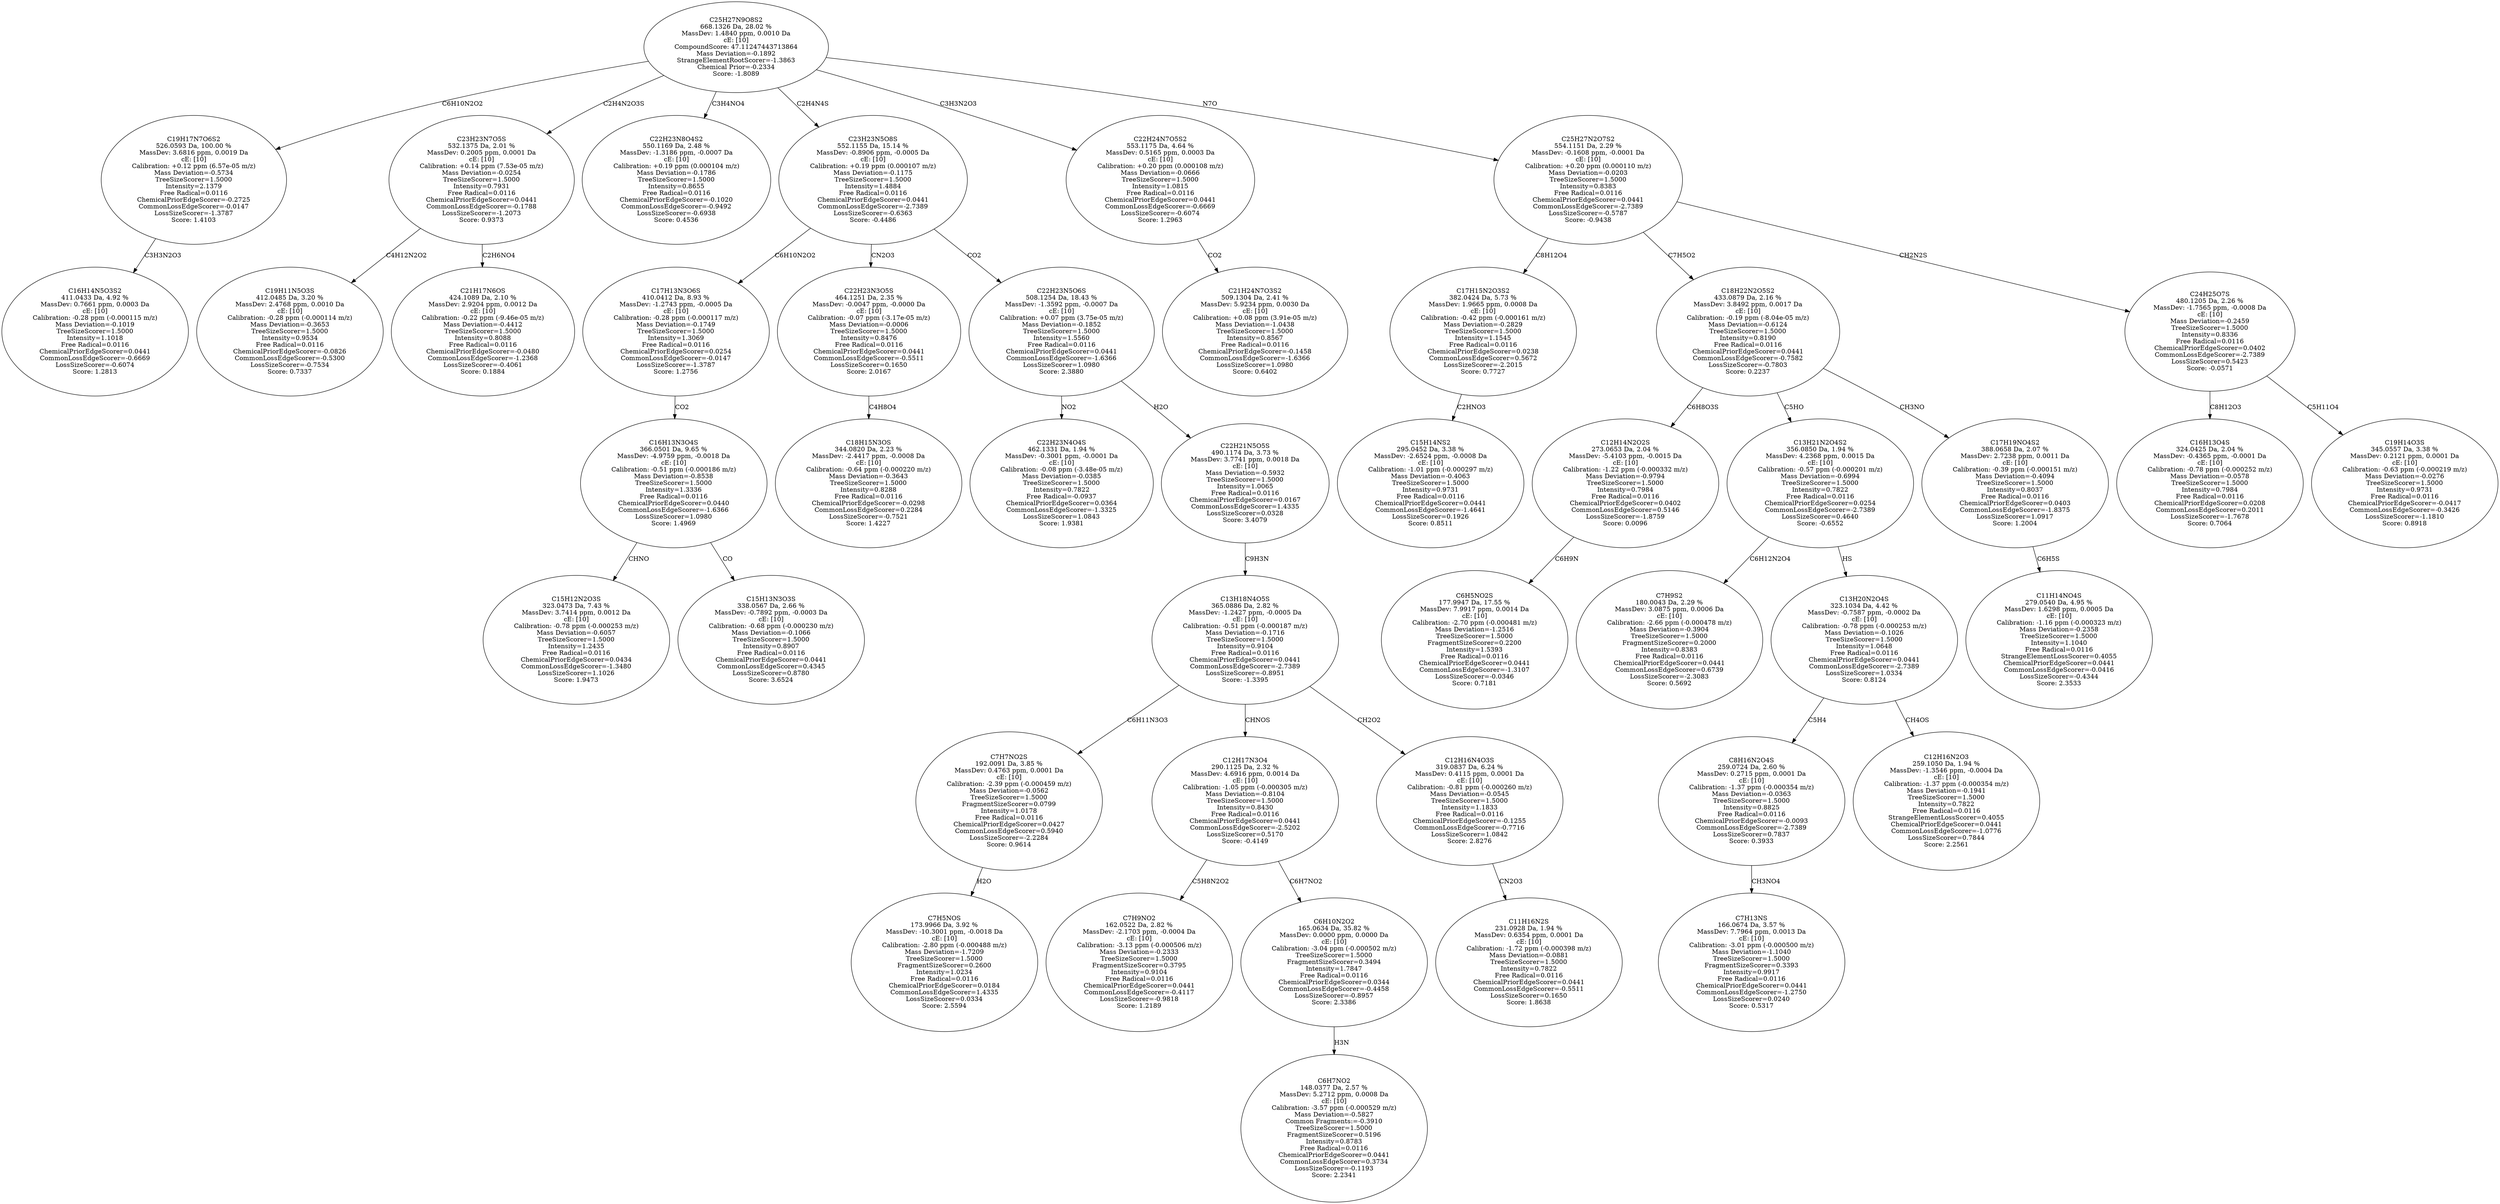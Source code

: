 strict digraph {
v1 [label="C16H14N5O3S2\n411.0433 Da, 4.92 %\nMassDev: 0.7661 ppm, 0.0003 Da\ncE: [10]\nCalibration: -0.28 ppm (-0.000115 m/z)\nMass Deviation=-0.1019\nTreeSizeScorer=1.5000\nIntensity=1.1018\nFree Radical=0.0116\nChemicalPriorEdgeScorer=0.0441\nCommonLossEdgeScorer=-0.6669\nLossSizeScorer=-0.6074\nScore: 1.2813"];
v2 [label="C19H17N7O6S2\n526.0593 Da, 100.00 %\nMassDev: 3.6816 ppm, 0.0019 Da\ncE: [10]\nCalibration: +0.12 ppm (6.57e-05 m/z)\nMass Deviation=-0.5734\nTreeSizeScorer=1.5000\nIntensity=2.1379\nFree Radical=0.0116\nChemicalPriorEdgeScorer=-0.2725\nCommonLossEdgeScorer=-0.0147\nLossSizeScorer=-1.3787\nScore: 1.4103"];
v3 [label="C19H11N5O3S\n412.0485 Da, 3.20 %\nMassDev: 2.4768 ppm, 0.0010 Da\ncE: [10]\nCalibration: -0.28 ppm (-0.000114 m/z)\nMass Deviation=-0.3653\nTreeSizeScorer=1.5000\nIntensity=0.9534\nFree Radical=0.0116\nChemicalPriorEdgeScorer=-0.0826\nCommonLossEdgeScorer=-0.5300\nLossSizeScorer=-0.7534\nScore: 0.7337"];
v4 [label="C21H17N6OS\n424.1089 Da, 2.10 %\nMassDev: 2.9204 ppm, 0.0012 Da\ncE: [10]\nCalibration: -0.22 ppm (-9.46e-05 m/z)\nMass Deviation=-0.4412\nTreeSizeScorer=1.5000\nIntensity=0.8088\nFree Radical=0.0116\nChemicalPriorEdgeScorer=-0.0480\nCommonLossEdgeScorer=-1.2368\nLossSizeScorer=-0.4061\nScore: 0.1884"];
v5 [label="C23H23N7O5S\n532.1375 Da, 2.01 %\nMassDev: 0.2005 ppm, 0.0001 Da\ncE: [10]\nCalibration: +0.14 ppm (7.53e-05 m/z)\nMass Deviation=-0.0254\nTreeSizeScorer=1.5000\nIntensity=0.7931\nFree Radical=0.0116\nChemicalPriorEdgeScorer=0.0441\nCommonLossEdgeScorer=-0.1788\nLossSizeScorer=-1.2073\nScore: 0.9373"];
v6 [label="C22H23N8O4S2\n550.1169 Da, 2.48 %\nMassDev: -1.3186 ppm, -0.0007 Da\ncE: [10]\nCalibration: +0.19 ppm (0.000104 m/z)\nMass Deviation=-0.1786\nTreeSizeScorer=1.5000\nIntensity=0.8655\nFree Radical=0.0116\nChemicalPriorEdgeScorer=-0.1020\nCommonLossEdgeScorer=-0.9492\nLossSizeScorer=-0.6938\nScore: 0.4536"];
v7 [label="C15H12N2O3S\n323.0473 Da, 7.43 %\nMassDev: 3.7414 ppm, 0.0012 Da\ncE: [10]\nCalibration: -0.78 ppm (-0.000253 m/z)\nMass Deviation=-0.6057\nTreeSizeScorer=1.5000\nIntensity=1.2435\nFree Radical=0.0116\nChemicalPriorEdgeScorer=0.0434\nCommonLossEdgeScorer=-1.3480\nLossSizeScorer=1.1026\nScore: 1.9473"];
v8 [label="C15H13N3O3S\n338.0567 Da, 2.66 %\nMassDev: -0.7892 ppm, -0.0003 Da\ncE: [10]\nCalibration: -0.68 ppm (-0.000230 m/z)\nMass Deviation=-0.1066\nTreeSizeScorer=1.5000\nIntensity=0.8907\nFree Radical=0.0116\nChemicalPriorEdgeScorer=0.0441\nCommonLossEdgeScorer=0.4345\nLossSizeScorer=0.8780\nScore: 3.6524"];
v9 [label="C16H13N3O4S\n366.0501 Da, 9.65 %\nMassDev: -4.9759 ppm, -0.0018 Da\ncE: [10]\nCalibration: -0.51 ppm (-0.000186 m/z)\nMass Deviation=-0.8538\nTreeSizeScorer=1.5000\nIntensity=1.3336\nFree Radical=0.0116\nChemicalPriorEdgeScorer=0.0440\nCommonLossEdgeScorer=-1.6366\nLossSizeScorer=1.0980\nScore: 1.4969"];
v10 [label="C17H13N3O6S\n410.0412 Da, 8.93 %\nMassDev: -1.2743 ppm, -0.0005 Da\ncE: [10]\nCalibration: -0.28 ppm (-0.000117 m/z)\nMass Deviation=-0.1749\nTreeSizeScorer=1.5000\nIntensity=1.3069\nFree Radical=0.0116\nChemicalPriorEdgeScorer=0.0254\nCommonLossEdgeScorer=-0.0147\nLossSizeScorer=-1.3787\nScore: 1.2756"];
v11 [label="C18H15N3OS\n344.0820 Da, 2.23 %\nMassDev: -2.4417 ppm, -0.0008 Da\ncE: [10]\nCalibration: -0.64 ppm (-0.000220 m/z)\nMass Deviation=-0.3643\nTreeSizeScorer=1.5000\nIntensity=0.8288\nFree Radical=0.0116\nChemicalPriorEdgeScorer=-0.0298\nCommonLossEdgeScorer=0.2284\nLossSizeScorer=-0.7521\nScore: 1.4227"];
v12 [label="C22H23N3O5S\n464.1251 Da, 2.35 %\nMassDev: -0.0047 ppm, -0.0000 Da\ncE: [10]\nCalibration: -0.07 ppm (-3.17e-05 m/z)\nMass Deviation=-0.0006\nTreeSizeScorer=1.5000\nIntensity=0.8476\nFree Radical=0.0116\nChemicalPriorEdgeScorer=0.0441\nCommonLossEdgeScorer=-0.5511\nLossSizeScorer=0.1650\nScore: 2.0167"];
v13 [label="C22H23N4O4S\n462.1331 Da, 1.94 %\nMassDev: -0.3001 ppm, -0.0001 Da\ncE: [10]\nCalibration: -0.08 ppm (-3.48e-05 m/z)\nMass Deviation=-0.0385\nTreeSizeScorer=1.5000\nIntensity=0.7822\nFree Radical=-0.0937\nChemicalPriorEdgeScorer=0.0364\nCommonLossEdgeScorer=-1.3325\nLossSizeScorer=1.0843\nScore: 1.9381"];
v14 [label="C7H5NOS\n173.9966 Da, 3.92 %\nMassDev: -10.3001 ppm, -0.0018 Da\ncE: [10]\nCalibration: -2.80 ppm (-0.000488 m/z)\nMass Deviation=-1.7209\nTreeSizeScorer=1.5000\nFragmentSizeScorer=0.2600\nIntensity=1.0234\nFree Radical=0.0116\nChemicalPriorEdgeScorer=0.0184\nCommonLossEdgeScorer=1.4335\nLossSizeScorer=0.0334\nScore: 2.5594"];
v15 [label="C7H7NO2S\n192.0091 Da, 3.85 %\nMassDev: 0.4763 ppm, 0.0001 Da\ncE: [10]\nCalibration: -2.39 ppm (-0.000459 m/z)\nMass Deviation=-0.0562\nTreeSizeScorer=1.5000\nFragmentSizeScorer=0.0799\nIntensity=1.0178\nFree Radical=0.0116\nChemicalPriorEdgeScorer=0.0427\nCommonLossEdgeScorer=0.5940\nLossSizeScorer=-2.2284\nScore: 0.9614"];
v16 [label="C7H9NO2\n162.0522 Da, 2.82 %\nMassDev: -2.1703 ppm, -0.0004 Da\ncE: [10]\nCalibration: -3.13 ppm (-0.000506 m/z)\nMass Deviation=-0.2333\nTreeSizeScorer=1.5000\nFragmentSizeScorer=0.3795\nIntensity=0.9104\nFree Radical=0.0116\nChemicalPriorEdgeScorer=0.0441\nCommonLossEdgeScorer=-0.4117\nLossSizeScorer=-0.9818\nScore: 1.2189"];
v17 [label="C6H7NO2\n148.0377 Da, 2.57 %\nMassDev: 5.2712 ppm, 0.0008 Da\ncE: [10]\nCalibration: -3.57 ppm (-0.000529 m/z)\nMass Deviation=-0.5827\nCommon Fragments:=-0.3910\nTreeSizeScorer=1.5000\nFragmentSizeScorer=0.5196\nIntensity=0.8783\nFree Radical=0.0116\nChemicalPriorEdgeScorer=0.0441\nCommonLossEdgeScorer=0.3734\nLossSizeScorer=-0.1193\nScore: 2.2341"];
v18 [label="C6H10N2O2\n165.0634 Da, 35.82 %\nMassDev: 0.0000 ppm, 0.0000 Da\ncE: [10]\nCalibration: -3.04 ppm (-0.000502 m/z)\nTreeSizeScorer=1.5000\nFragmentSizeScorer=0.3494\nIntensity=1.7847\nFree Radical=0.0116\nChemicalPriorEdgeScorer=0.0344\nCommonLossEdgeScorer=-0.4458\nLossSizeScorer=-0.8957\nScore: 2.3386"];
v19 [label="C12H17N3O4\n290.1125 Da, 2.32 %\nMassDev: 4.6916 ppm, 0.0014 Da\ncE: [10]\nCalibration: -1.05 ppm (-0.000305 m/z)\nMass Deviation=-0.8104\nTreeSizeScorer=1.5000\nIntensity=0.8430\nFree Radical=0.0116\nChemicalPriorEdgeScorer=0.0441\nCommonLossEdgeScorer=-2.5202\nLossSizeScorer=0.5170\nScore: -0.4149"];
v20 [label="C11H16N2S\n231.0928 Da, 1.94 %\nMassDev: 0.6354 ppm, 0.0001 Da\ncE: [10]\nCalibration: -1.72 ppm (-0.000398 m/z)\nMass Deviation=-0.0881\nTreeSizeScorer=1.5000\nIntensity=0.7822\nFree Radical=0.0116\nChemicalPriorEdgeScorer=0.0441\nCommonLossEdgeScorer=-0.5511\nLossSizeScorer=0.1650\nScore: 1.8638"];
v21 [label="C12H16N4O3S\n319.0837 Da, 6.24 %\nMassDev: 0.4115 ppm, 0.0001 Da\ncE: [10]\nCalibration: -0.81 ppm (-0.000260 m/z)\nMass Deviation=-0.0545\nTreeSizeScorer=1.5000\nIntensity=1.1833\nFree Radical=0.0116\nChemicalPriorEdgeScorer=-0.1255\nCommonLossEdgeScorer=-0.7716\nLossSizeScorer=1.0842\nScore: 2.8276"];
v22 [label="C13H18N4O5S\n365.0886 Da, 2.82 %\nMassDev: -1.2427 ppm, -0.0005 Da\ncE: [10]\nCalibration: -0.51 ppm (-0.000187 m/z)\nMass Deviation=-0.1716\nTreeSizeScorer=1.5000\nIntensity=0.9104\nFree Radical=0.0116\nChemicalPriorEdgeScorer=0.0441\nCommonLossEdgeScorer=-2.7389\nLossSizeScorer=-0.8951\nScore: -1.3395"];
v23 [label="C22H21N5O5S\n490.1174 Da, 3.73 %\nMassDev: 3.7741 ppm, 0.0018 Da\ncE: [10]\nMass Deviation=-0.5932\nTreeSizeScorer=1.5000\nIntensity=1.0065\nFree Radical=0.0116\nChemicalPriorEdgeScorer=0.0167\nCommonLossEdgeScorer=1.4335\nLossSizeScorer=0.0328\nScore: 3.4079"];
v24 [label="C22H23N5O6S\n508.1254 Da, 18.43 %\nMassDev: -1.3592 ppm, -0.0007 Da\ncE: [10]\nCalibration: +0.07 ppm (3.75e-05 m/z)\nMass Deviation=-0.1852\nTreeSizeScorer=1.5000\nIntensity=1.5560\nFree Radical=0.0116\nChemicalPriorEdgeScorer=0.0441\nCommonLossEdgeScorer=-1.6366\nLossSizeScorer=1.0980\nScore: 2.3880"];
v25 [label="C23H23N5O8S\n552.1155 Da, 15.14 %\nMassDev: -0.8906 ppm, -0.0005 Da\ncE: [10]\nCalibration: +0.19 ppm (0.000107 m/z)\nMass Deviation=-0.1175\nTreeSizeScorer=1.5000\nIntensity=1.4884\nFree Radical=0.0116\nChemicalPriorEdgeScorer=0.0441\nCommonLossEdgeScorer=-2.7389\nLossSizeScorer=-0.6363\nScore: -0.4486"];
v26 [label="C21H24N7O3S2\n509.1304 Da, 2.41 %\nMassDev: 5.9234 ppm, 0.0030 Da\ncE: [10]\nCalibration: +0.08 ppm (3.91e-05 m/z)\nMass Deviation=-1.0438\nTreeSizeScorer=1.5000\nIntensity=0.8567\nFree Radical=0.0116\nChemicalPriorEdgeScorer=-0.1458\nCommonLossEdgeScorer=-1.6366\nLossSizeScorer=1.0980\nScore: 0.6402"];
v27 [label="C22H24N7O5S2\n553.1175 Da, 4.64 %\nMassDev: 0.5165 ppm, 0.0003 Da\ncE: [10]\nCalibration: +0.20 ppm (0.000108 m/z)\nMass Deviation=-0.0666\nTreeSizeScorer=1.5000\nIntensity=1.0815\nFree Radical=0.0116\nChemicalPriorEdgeScorer=0.0441\nCommonLossEdgeScorer=-0.6669\nLossSizeScorer=-0.6074\nScore: 1.2963"];
v28 [label="C15H14NS2\n295.0452 Da, 3.38 %\nMassDev: -2.6524 ppm, -0.0008 Da\ncE: [10]\nCalibration: -1.01 ppm (-0.000297 m/z)\nMass Deviation=-0.4063\nTreeSizeScorer=1.5000\nIntensity=0.9731\nFree Radical=0.0116\nChemicalPriorEdgeScorer=0.0441\nCommonLossEdgeScorer=-1.4641\nLossSizeScorer=0.1926\nScore: 0.8511"];
v29 [label="C17H15N2O3S2\n382.0424 Da, 5.73 %\nMassDev: 1.9665 ppm, 0.0008 Da\ncE: [10]\nCalibration: -0.42 ppm (-0.000161 m/z)\nMass Deviation=-0.2829\nTreeSizeScorer=1.5000\nIntensity=1.1545\nFree Radical=0.0116\nChemicalPriorEdgeScorer=0.0238\nCommonLossEdgeScorer=0.5672\nLossSizeScorer=-2.2015\nScore: 0.7727"];
v30 [label="C6H5NO2S\n177.9947 Da, 17.55 %\nMassDev: 7.9917 ppm, 0.0014 Da\ncE: [10]\nCalibration: -2.70 ppm (-0.000481 m/z)\nMass Deviation=-1.2516\nTreeSizeScorer=1.5000\nFragmentSizeScorer=0.2200\nIntensity=1.5393\nFree Radical=0.0116\nChemicalPriorEdgeScorer=0.0441\nCommonLossEdgeScorer=-1.3107\nLossSizeScorer=-0.0346\nScore: 0.7181"];
v31 [label="C12H14N2O2S\n273.0653 Da, 2.04 %\nMassDev: -5.4103 ppm, -0.0015 Da\ncE: [10]\nCalibration: -1.22 ppm (-0.000332 m/z)\nMass Deviation=-0.9794\nTreeSizeScorer=1.5000\nIntensity=0.7984\nFree Radical=0.0116\nChemicalPriorEdgeScorer=0.0402\nCommonLossEdgeScorer=0.5146\nLossSizeScorer=-1.8759\nScore: 0.0096"];
v32 [label="C7H9S2\n180.0043 Da, 2.29 %\nMassDev: 3.0875 ppm, 0.0006 Da\ncE: [10]\nCalibration: -2.66 ppm (-0.000478 m/z)\nMass Deviation=-0.3904\nTreeSizeScorer=1.5000\nFragmentSizeScorer=0.2000\nIntensity=0.8383\nFree Radical=0.0116\nChemicalPriorEdgeScorer=0.0441\nCommonLossEdgeScorer=0.6739\nLossSizeScorer=-2.3083\nScore: 0.5692"];
v33 [label="C7H13NS\n166.0674 Da, 3.57 %\nMassDev: 7.7964 ppm, 0.0013 Da\ncE: [10]\nCalibration: -3.01 ppm (-0.000500 m/z)\nMass Deviation=-1.1040\nTreeSizeScorer=1.5000\nFragmentSizeScorer=0.3393\nIntensity=0.9917\nFree Radical=0.0116\nChemicalPriorEdgeScorer=0.0441\nCommonLossEdgeScorer=-1.2750\nLossSizeScorer=0.0240\nScore: 0.5317"];
v34 [label="C8H16N2O4S\n259.0724 Da, 2.60 %\nMassDev: 0.2715 ppm, 0.0001 Da\ncE: [10]\nCalibration: -1.37 ppm (-0.000354 m/z)\nMass Deviation=-0.0363\nTreeSizeScorer=1.5000\nIntensity=0.8825\nFree Radical=0.0116\nChemicalPriorEdgeScorer=-0.0093\nCommonLossEdgeScorer=-2.7389\nLossSizeScorer=0.7837\nScore: 0.3933"];
v35 [label="C12H16N2O3\n259.1050 Da, 1.94 %\nMassDev: -1.3546 ppm, -0.0004 Da\ncE: [10]\nCalibration: -1.37 ppm (-0.000354 m/z)\nMass Deviation=-0.1941\nTreeSizeScorer=1.5000\nIntensity=0.7822\nFree Radical=0.0116\nStrangeElementLossScorer=0.4055\nChemicalPriorEdgeScorer=0.0441\nCommonLossEdgeScorer=-1.0776\nLossSizeScorer=0.7844\nScore: 2.2561"];
v36 [label="C13H20N2O4S\n323.1034 Da, 4.42 %\nMassDev: -0.7587 ppm, -0.0002 Da\ncE: [10]\nCalibration: -0.78 ppm (-0.000253 m/z)\nMass Deviation=-0.1026\nTreeSizeScorer=1.5000\nIntensity=1.0648\nFree Radical=0.0116\nChemicalPriorEdgeScorer=0.0441\nCommonLossEdgeScorer=-2.7389\nLossSizeScorer=1.0334\nScore: 0.8124"];
v37 [label="C13H21N2O4S2\n356.0850 Da, 1.94 %\nMassDev: 4.2368 ppm, 0.0015 Da\ncE: [10]\nCalibration: -0.57 ppm (-0.000201 m/z)\nMass Deviation=-0.6994\nTreeSizeScorer=1.5000\nIntensity=0.7822\nFree Radical=0.0116\nChemicalPriorEdgeScorer=0.0254\nCommonLossEdgeScorer=-2.7389\nLossSizeScorer=0.4640\nScore: -0.6552"];
v38 [label="C11H14NO4S\n279.0540 Da, 4.95 %\nMassDev: 1.6298 ppm, 0.0005 Da\ncE: [10]\nCalibration: -1.16 ppm (-0.000323 m/z)\nMass Deviation=-0.2358\nTreeSizeScorer=1.5000\nIntensity=1.1040\nFree Radical=0.0116\nStrangeElementLossScorer=0.4055\nChemicalPriorEdgeScorer=0.0441\nCommonLossEdgeScorer=-0.0416\nLossSizeScorer=-0.4344\nScore: 2.3533"];
v39 [label="C17H19NO4S2\n388.0658 Da, 2.07 %\nMassDev: 2.7238 ppm, 0.0011 Da\ncE: [10]\nCalibration: -0.39 ppm (-0.000151 m/z)\nMass Deviation=-0.4094\nTreeSizeScorer=1.5000\nIntensity=0.8037\nFree Radical=0.0116\nChemicalPriorEdgeScorer=0.0403\nCommonLossEdgeScorer=-1.8375\nLossSizeScorer=1.0917\nScore: 1.2004"];
v40 [label="C18H22N2O5S2\n433.0879 Da, 2.16 %\nMassDev: 3.8492 ppm, 0.0017 Da\ncE: [10]\nCalibration: -0.19 ppm (-8.04e-05 m/z)\nMass Deviation=-0.6124\nTreeSizeScorer=1.5000\nIntensity=0.8190\nFree Radical=0.0116\nChemicalPriorEdgeScorer=0.0441\nCommonLossEdgeScorer=-0.7582\nLossSizeScorer=-0.7803\nScore: 0.2237"];
v41 [label="C16H13O4S\n324.0425 Da, 2.04 %\nMassDev: -0.4365 ppm, -0.0001 Da\ncE: [10]\nCalibration: -0.78 ppm (-0.000252 m/z)\nMass Deviation=-0.0578\nTreeSizeScorer=1.5000\nIntensity=0.7984\nFree Radical=0.0116\nChemicalPriorEdgeScorer=0.0208\nCommonLossEdgeScorer=0.2011\nLossSizeScorer=-1.7678\nScore: 0.7064"];
v42 [label="C19H14O3S\n345.0557 Da, 3.38 %\nMassDev: 0.2121 ppm, 0.0001 Da\ncE: [10]\nCalibration: -0.63 ppm (-0.000219 m/z)\nMass Deviation=-0.0276\nTreeSizeScorer=1.5000\nIntensity=0.9731\nFree Radical=0.0116\nChemicalPriorEdgeScorer=-0.0417\nCommonLossEdgeScorer=-0.3426\nLossSizeScorer=-1.1810\nScore: 0.8918"];
v43 [label="C24H25O7S\n480.1205 Da, 2.26 %\nMassDev: -1.7565 ppm, -0.0008 Da\ncE: [10]\nMass Deviation=-0.2459\nTreeSizeScorer=1.5000\nIntensity=0.8336\nFree Radical=0.0116\nChemicalPriorEdgeScorer=0.0402\nCommonLossEdgeScorer=-2.7389\nLossSizeScorer=0.5423\nScore: -0.0571"];
v44 [label="C25H27N2O7S2\n554.1151 Da, 2.29 %\nMassDev: -0.1608 ppm, -0.0001 Da\ncE: [10]\nCalibration: +0.20 ppm (0.000110 m/z)\nMass Deviation=-0.0203\nTreeSizeScorer=1.5000\nIntensity=0.8383\nFree Radical=0.0116\nChemicalPriorEdgeScorer=0.0441\nCommonLossEdgeScorer=-2.7389\nLossSizeScorer=-0.5787\nScore: -0.9438"];
v45 [label="C25H27N9O8S2\n668.1326 Da, 28.02 %\nMassDev: 1.4840 ppm, 0.0010 Da\ncE: [10]\nCompoundScore: 47.11247443713864\nMass Deviation=-0.1892\nStrangeElementRootScorer=-1.3863\nChemical Prior=-0.2334\nScore: -1.8089"];
v2 -> v1 [label="C3H3N2O3"];
v45 -> v2 [label="C6H10N2O2"];
v5 -> v3 [label="C4H12N2O2"];
v5 -> v4 [label="C2H6NO4"];
v45 -> v5 [label="C2H4N2O3S"];
v45 -> v6 [label="C3H4NO4"];
v9 -> v7 [label="CHNO"];
v9 -> v8 [label="CO"];
v10 -> v9 [label="CO2"];
v25 -> v10 [label="C6H10N2O2"];
v12 -> v11 [label="C4H8O4"];
v25 -> v12 [label="CN2O3"];
v24 -> v13 [label="NO2"];
v15 -> v14 [label="H2O"];
v22 -> v15 [label="C6H11N3O3"];
v19 -> v16 [label="C5H8N2O2"];
v18 -> v17 [label="H3N"];
v19 -> v18 [label="C6H7NO2"];
v22 -> v19 [label="CHNOS"];
v21 -> v20 [label="CN2O3"];
v22 -> v21 [label="CH2O2"];
v23 -> v22 [label="C9H3N"];
v24 -> v23 [label="H2O"];
v25 -> v24 [label="CO2"];
v45 -> v25 [label="C2H4N4S"];
v27 -> v26 [label="CO2"];
v45 -> v27 [label="C3H3N2O3"];
v29 -> v28 [label="C2HNO3"];
v44 -> v29 [label="C8H12O4"];
v31 -> v30 [label="C6H9N"];
v40 -> v31 [label="C6H8O3S"];
v37 -> v32 [label="C6H12N2O4"];
v34 -> v33 [label="CH3NO4"];
v36 -> v34 [label="C5H4"];
v36 -> v35 [label="CH4OS"];
v37 -> v36 [label="HS"];
v40 -> v37 [label="C5HO"];
v39 -> v38 [label="C6H5S"];
v40 -> v39 [label="CH3NO"];
v44 -> v40 [label="C7H5O2"];
v43 -> v41 [label="C8H12O3"];
v43 -> v42 [label="C5H11O4"];
v44 -> v43 [label="CH2N2S"];
v45 -> v44 [label="N7O"];
}